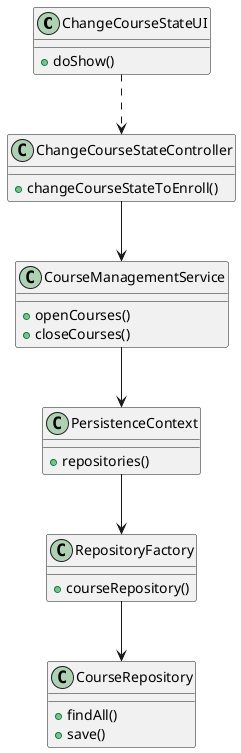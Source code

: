 @startuml


ChangeCourseStateUI .down.> ChangeCourseStateController

ChangeCourseStateController -down-> CourseManagementService


CourseManagementService --> PersistenceContext
PersistenceContext --> RepositoryFactory
RepositoryFactory --> CourseRepository

class ChangeCourseStateUI{
+ doShow()
}

class ChangeCourseStateController{
+ changeCourseStateToEnroll()
}

class CourseManagementService{
+ openCourses()
+ closeCourses()
}

class PersistenceContext{
+ repositories()
}

class RepositoryFactory{
+ courseRepository()
}

class CourseRepository{
    + findAll()
    + save()
    }



@enduml